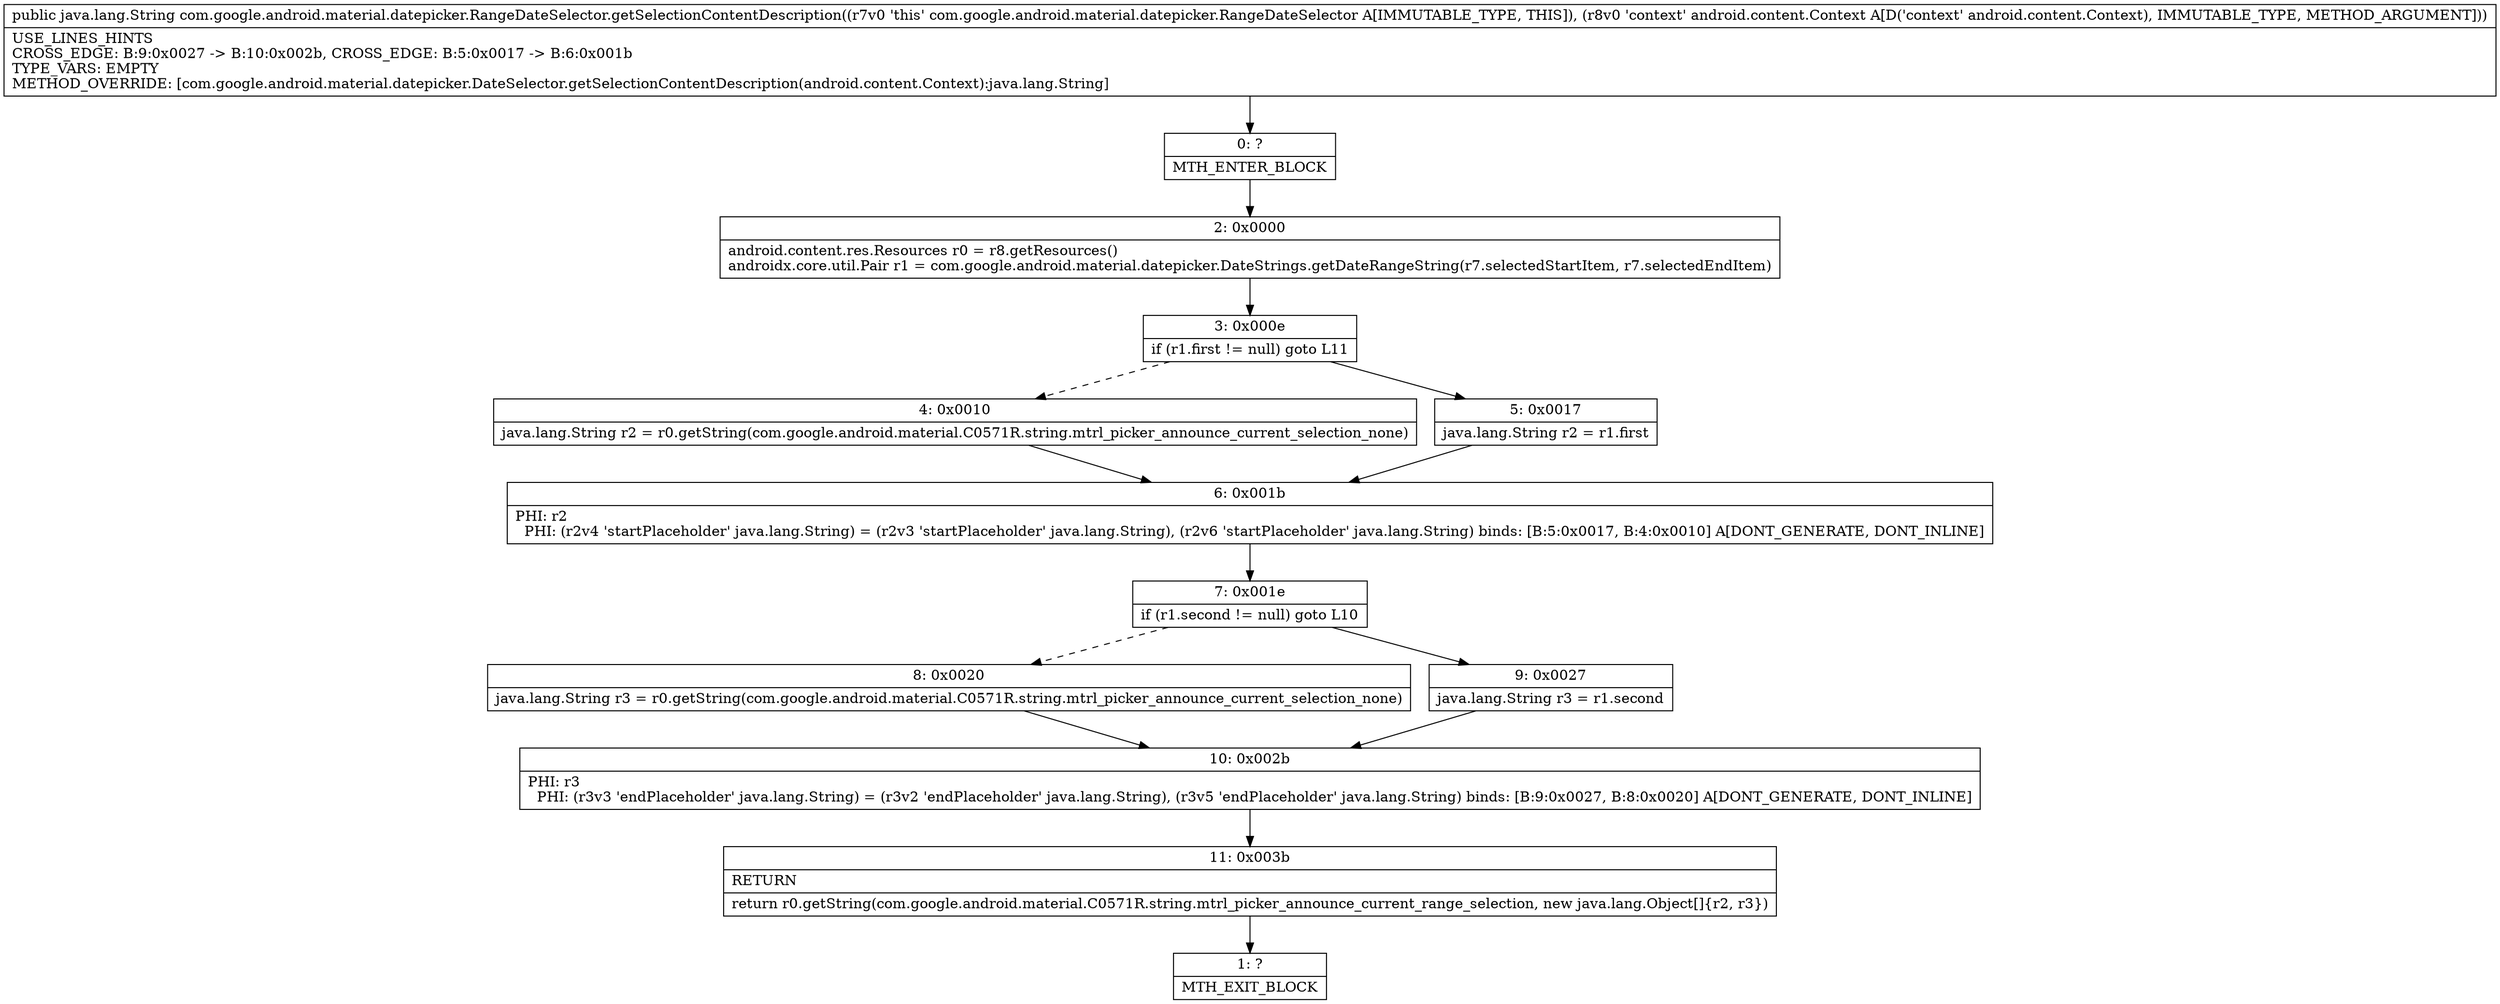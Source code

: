 digraph "CFG forcom.google.android.material.datepicker.RangeDateSelector.getSelectionContentDescription(Landroid\/content\/Context;)Ljava\/lang\/String;" {
Node_0 [shape=record,label="{0\:\ ?|MTH_ENTER_BLOCK\l}"];
Node_2 [shape=record,label="{2\:\ 0x0000|android.content.res.Resources r0 = r8.getResources()\landroidx.core.util.Pair r1 = com.google.android.material.datepicker.DateStrings.getDateRangeString(r7.selectedStartItem, r7.selectedEndItem)\l}"];
Node_3 [shape=record,label="{3\:\ 0x000e|if (r1.first != null) goto L11\l}"];
Node_4 [shape=record,label="{4\:\ 0x0010|java.lang.String r2 = r0.getString(com.google.android.material.C0571R.string.mtrl_picker_announce_current_selection_none)\l}"];
Node_6 [shape=record,label="{6\:\ 0x001b|PHI: r2 \l  PHI: (r2v4 'startPlaceholder' java.lang.String) = (r2v3 'startPlaceholder' java.lang.String), (r2v6 'startPlaceholder' java.lang.String) binds: [B:5:0x0017, B:4:0x0010] A[DONT_GENERATE, DONT_INLINE]\l}"];
Node_7 [shape=record,label="{7\:\ 0x001e|if (r1.second != null) goto L10\l}"];
Node_8 [shape=record,label="{8\:\ 0x0020|java.lang.String r3 = r0.getString(com.google.android.material.C0571R.string.mtrl_picker_announce_current_selection_none)\l}"];
Node_10 [shape=record,label="{10\:\ 0x002b|PHI: r3 \l  PHI: (r3v3 'endPlaceholder' java.lang.String) = (r3v2 'endPlaceholder' java.lang.String), (r3v5 'endPlaceholder' java.lang.String) binds: [B:9:0x0027, B:8:0x0020] A[DONT_GENERATE, DONT_INLINE]\l}"];
Node_11 [shape=record,label="{11\:\ 0x003b|RETURN\l|return r0.getString(com.google.android.material.C0571R.string.mtrl_picker_announce_current_range_selection, new java.lang.Object[]\{r2, r3\})\l}"];
Node_1 [shape=record,label="{1\:\ ?|MTH_EXIT_BLOCK\l}"];
Node_9 [shape=record,label="{9\:\ 0x0027|java.lang.String r3 = r1.second\l}"];
Node_5 [shape=record,label="{5\:\ 0x0017|java.lang.String r2 = r1.first\l}"];
MethodNode[shape=record,label="{public java.lang.String com.google.android.material.datepicker.RangeDateSelector.getSelectionContentDescription((r7v0 'this' com.google.android.material.datepicker.RangeDateSelector A[IMMUTABLE_TYPE, THIS]), (r8v0 'context' android.content.Context A[D('context' android.content.Context), IMMUTABLE_TYPE, METHOD_ARGUMENT]))  | USE_LINES_HINTS\lCROSS_EDGE: B:9:0x0027 \-\> B:10:0x002b, CROSS_EDGE: B:5:0x0017 \-\> B:6:0x001b\lTYPE_VARS: EMPTY\lMETHOD_OVERRIDE: [com.google.android.material.datepicker.DateSelector.getSelectionContentDescription(android.content.Context):java.lang.String]\l}"];
MethodNode -> Node_0;Node_0 -> Node_2;
Node_2 -> Node_3;
Node_3 -> Node_4[style=dashed];
Node_3 -> Node_5;
Node_4 -> Node_6;
Node_6 -> Node_7;
Node_7 -> Node_8[style=dashed];
Node_7 -> Node_9;
Node_8 -> Node_10;
Node_10 -> Node_11;
Node_11 -> Node_1;
Node_9 -> Node_10;
Node_5 -> Node_6;
}

